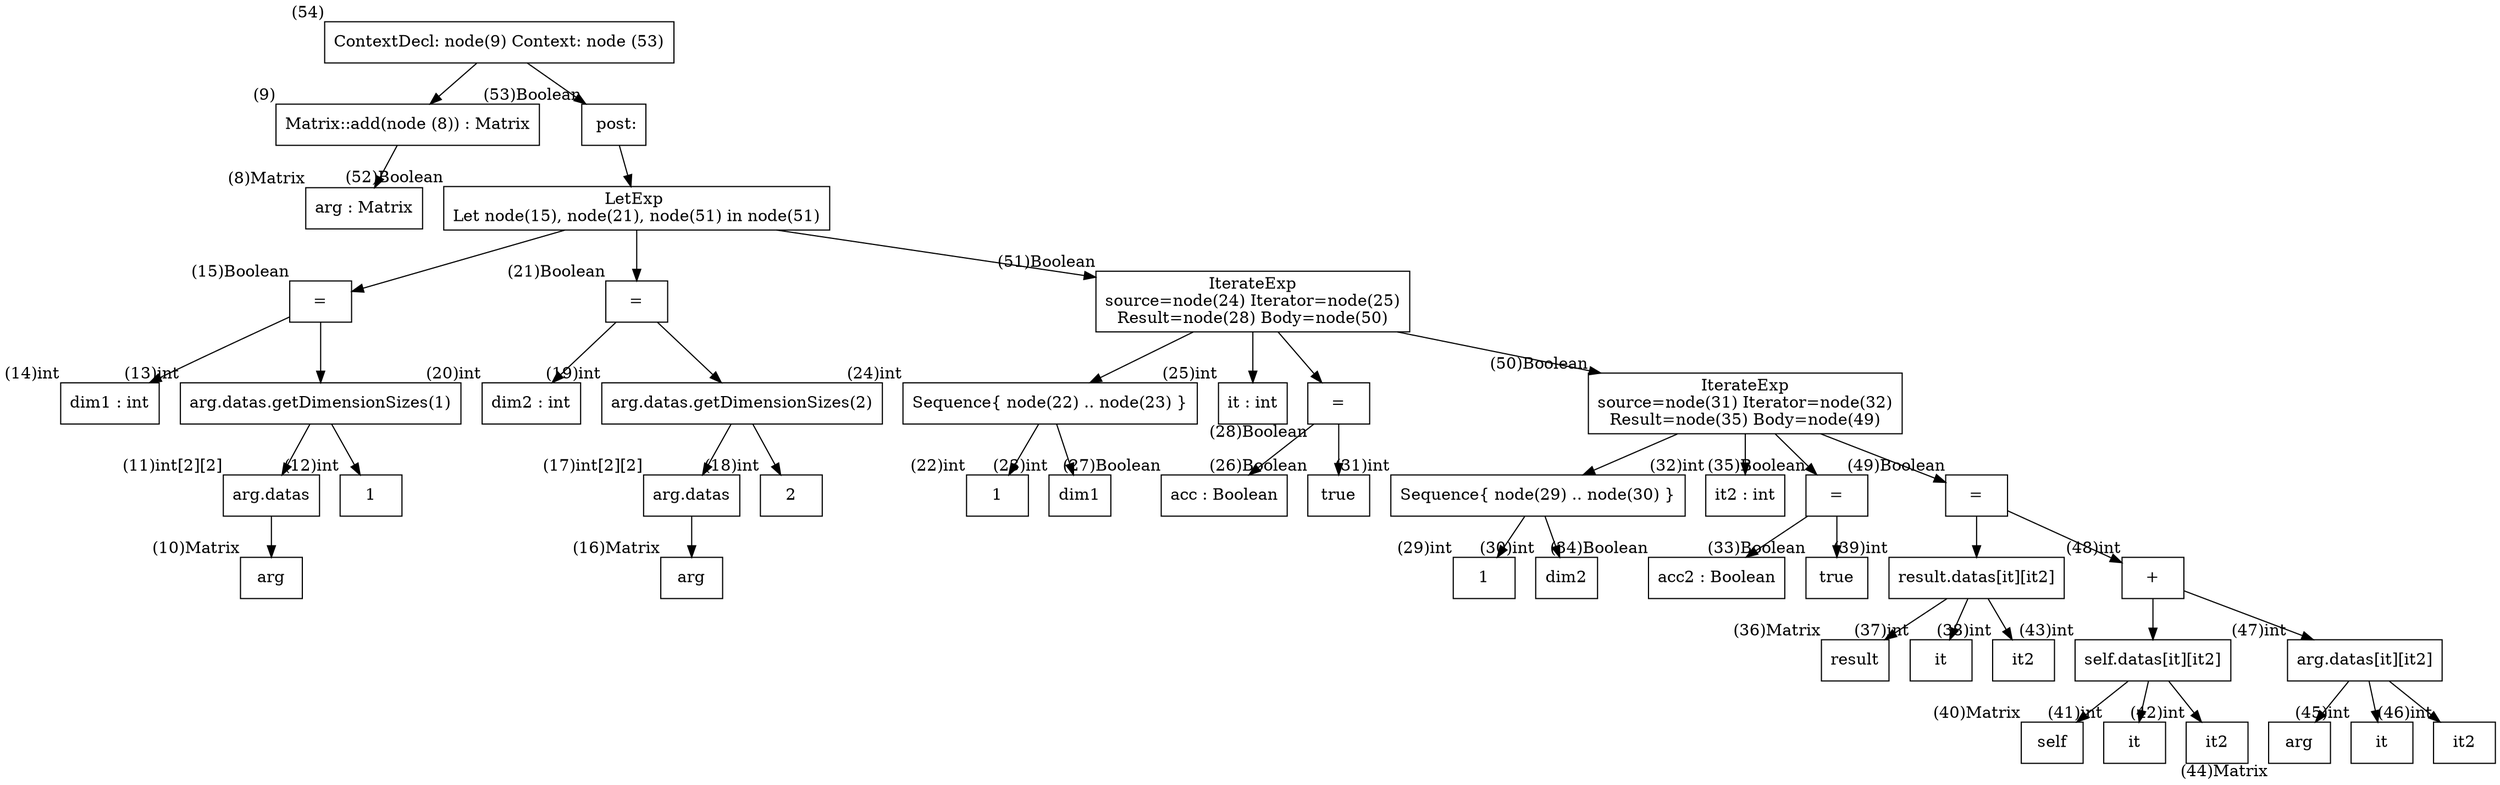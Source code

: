 digraph AST {
  node [shape=box];
  n54 [label="ContextDecl: node(9) Context: node (53)", xlabel="(54)"];
  n54 -> n9;
  n54 -> n53;
  n9 [label="Matrix::add(node (8)) : Matrix", xlabel="(9)"];
  n9 -> n8;
  n53 [label=" post:", xlabel="(53)Boolean"];
  n53 -> n52;
  n8 [label="arg : Matrix", xlabel="(8)Matrix"];
  n52 [label="LetExp 
Let node(15), node(21), node(51) in node(51)", xlabel="(52)Boolean"];
  n52 -> n15;
  n52 -> n21;
  n52 -> n51;
  n15 [label="=", xlabel="(15)Boolean"];
  n15 -> n14;
  n15 -> n13;
  n21 [label="=", xlabel="(21)Boolean"];
  n21 -> n20;
  n21 -> n19;
  n51 [label="IterateExp
source=node(24) Iterator=node(25)
Result=node(28) Body=node(50)", xlabel="(51)Boolean"];
  n51 -> n24;
  n51 -> n25;
  n51 -> n28;
  n51 -> n50;
  n14 [label="dim1 : int", xlabel="(14)int"];
  n13 [label="arg.datas.getDimensionSizes(1)", xlabel="(13)int"];
  n13 -> n11;
  n13 -> n12;
  n20 [label="dim2 : int", xlabel="(20)int"];
  n19 [label="arg.datas.getDimensionSizes(2)", xlabel="(19)int"];
  n19 -> n17;
  n19 -> n18;
  n24 [label="Sequence{ node(22) .. node(23) }", xlabel="(24)int"];
  n24 -> n22;
  n24 -> n23;
  n25 [label="it : int", xlabel="(25)int"];
  n28 [label="=", xlabel="(28)Boolean"];
  n28 -> n27;
  n28 -> n26;
  n50 [label="IterateExp
source=node(31) Iterator=node(32)
Result=node(35) Body=node(49)", xlabel="(50)Boolean"];
  n50 -> n31;
  n50 -> n32;
  n50 -> n35;
  n50 -> n49;
  n11 [label="arg.datas", xlabel="(11)int[2][2]"];
  n11 -> n10;
  n12 [label="1", xlabel="(12)int"];
  n17 [label="arg.datas", xlabel="(17)int[2][2]"];
  n17 -> n16;
  n18 [label="2", xlabel="(18)int"];
  n22 [label="1", xlabel="(22)int"];
  n23 [label="dim1", xlabel="(23)int"];
  n27 [label="acc : Boolean", xlabel="(27)Boolean"];
  n26 [label="true", xlabel="(26)Boolean"];
  n31 [label="Sequence{ node(29) .. node(30) }", xlabel="(31)int"];
  n31 -> n29;
  n31 -> n30;
  n32 [label="it2 : int", xlabel="(32)int"];
  n35 [label="=", xlabel="(35)Boolean"];
  n35 -> n34;
  n35 -> n33;
  n49 [label="=", xlabel="(49)Boolean"];
  n49 -> n39;
  n49 -> n48;
  n10 [label="arg", xlabel="(10)Matrix"];
  n16 [label="arg", xlabel="(16)Matrix"];
  n29 [label="1", xlabel="(29)int"];
  n30 [label="dim2", xlabel="(30)int"];
  n34 [label="acc2 : Boolean", xlabel="(34)Boolean"];
  n33 [label="true", xlabel="(33)Boolean"];
  n39 [label="result.datas[it][it2]", xlabel="(39)int"];
  n39 -> n36;
  n39 -> n37;
  n39 -> n38;
  n48 [label="+", xlabel="(48)int"];
  n48 -> n43;
  n48 -> n47;
  n36 [label="result", xlabel="(36)Matrix"];
  n37 [label="it", xlabel="(37)int"];
  n38 [label="it2", xlabel="(38)int"];
  n43 [label="self.datas[it][it2]", xlabel="(43)int"];
  n43 -> n40;
  n43 -> n41;
  n43 -> n42;
  n47 [label="arg.datas[it][it2]", xlabel="(47)int"];
  n47 -> n44;
  n47 -> n45;
  n47 -> n46;
  n40 [label="self", xlabel="(40)Matrix"];
  n41 [label="it", xlabel="(41)int"];
  n42 [label="it2", xlabel="(42)int"];
  n44 [label="arg", xlabel="(44)Matrix"];
  n45 [label="it", xlabel="(45)int"];
  n46 [label="it2", xlabel="(46)int"];
}
